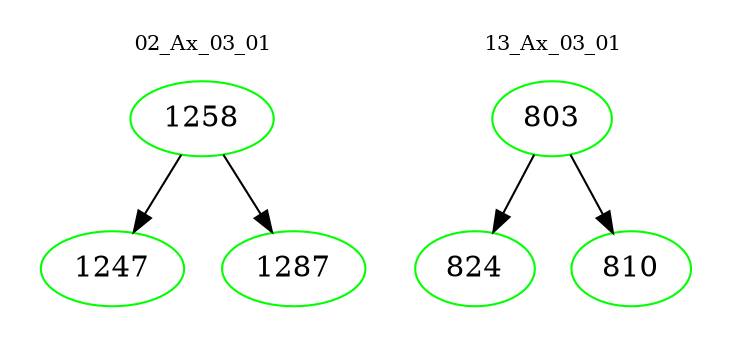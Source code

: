 digraph{
subgraph cluster_0 {
color = white
label = "02_Ax_03_01";
fontsize=10;
T0_1258 [label="1258", color="green"]
T0_1258 -> T0_1247 [color="black"]
T0_1247 [label="1247", color="green"]
T0_1258 -> T0_1287 [color="black"]
T0_1287 [label="1287", color="green"]
}
subgraph cluster_1 {
color = white
label = "13_Ax_03_01";
fontsize=10;
T1_803 [label="803", color="green"]
T1_803 -> T1_824 [color="black"]
T1_824 [label="824", color="green"]
T1_803 -> T1_810 [color="black"]
T1_810 [label="810", color="green"]
}
}
